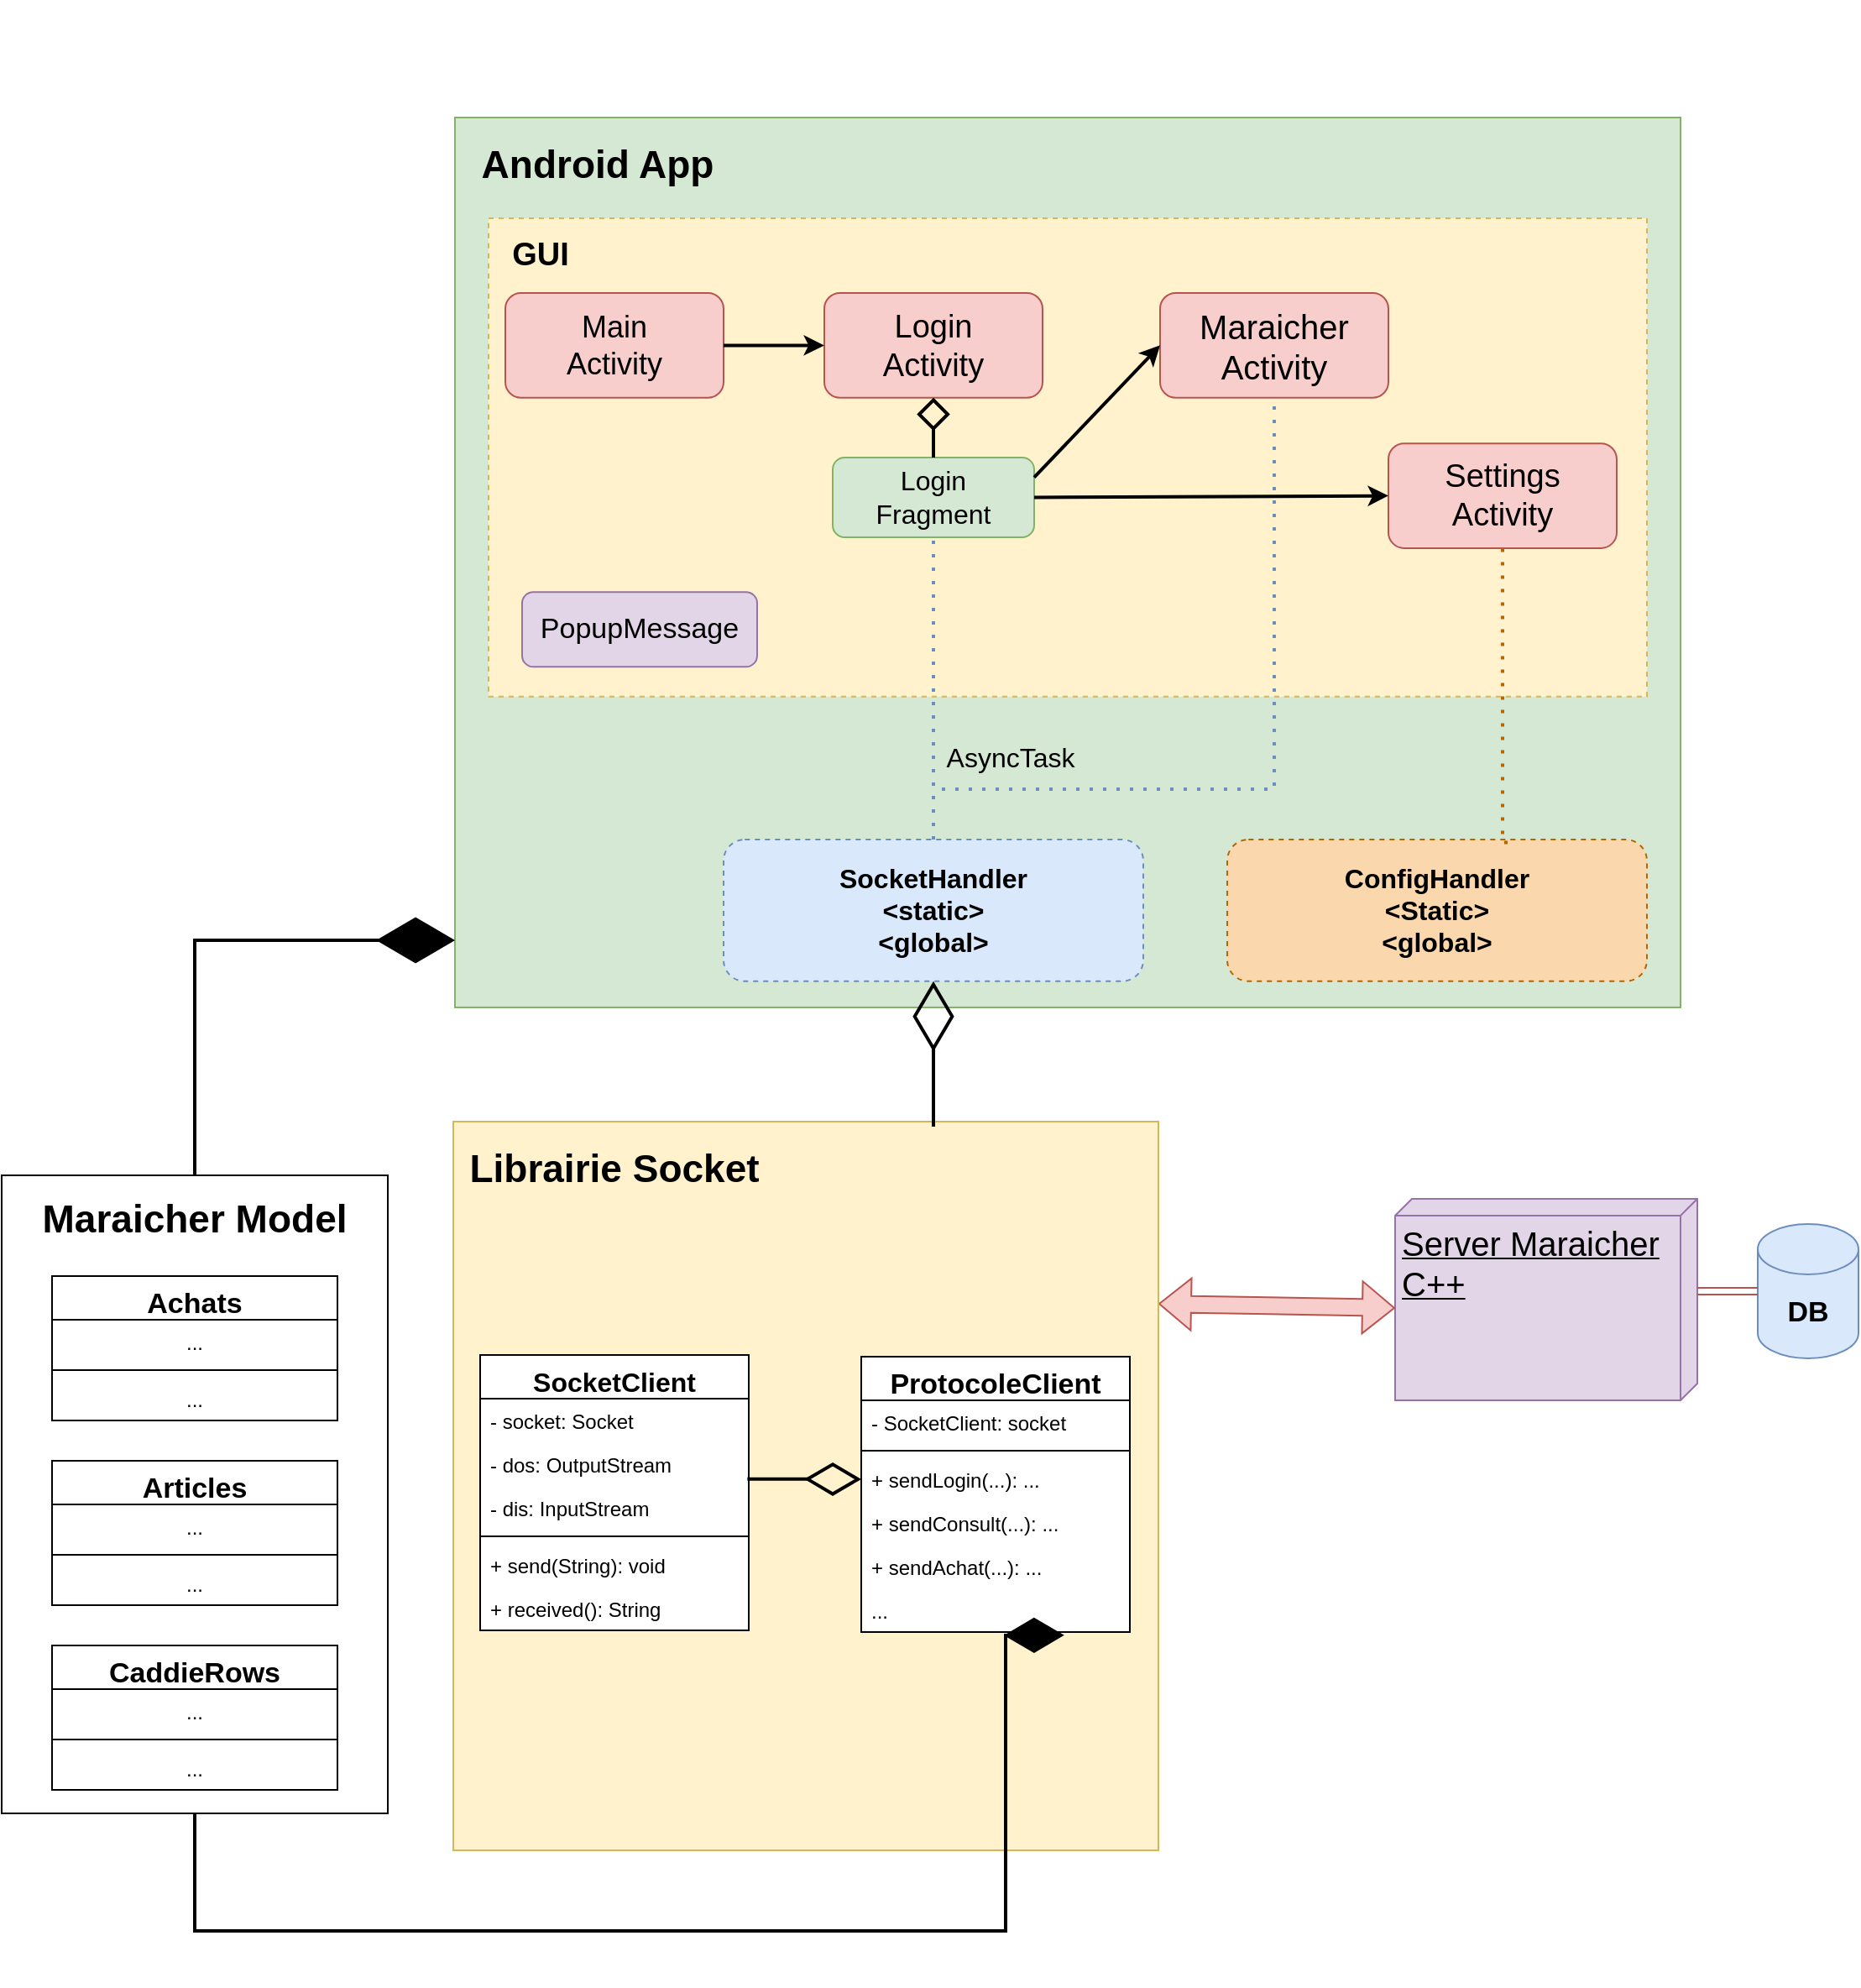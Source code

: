 <mxfile version="23.0.1" type="device">
  <diagram name="Page-1" id="jIR4Ddwty0K2tTNy6y3j">
    <mxGraphModel dx="2062" dy="1802" grid="1" gridSize="10" guides="1" tooltips="1" connect="1" arrows="1" fold="1" page="1" pageScale="1" pageWidth="827" pageHeight="1169" math="0" shadow="0">
      <root>
        <mxCell id="0" />
        <mxCell id="1" parent="0" />
        <mxCell id="7cdOygx7S8zjJ3ZrRQFf-3" value="" style="group;fillColor=none;" parent="1" vertex="1" connectable="0">
          <mxGeometry x="-60" y="-120" width="730" height="650" as="geometry" />
        </mxCell>
        <mxCell id="7cdOygx7S8zjJ3ZrRQFf-1" value="" style="rounded=0;whiteSpace=wrap;html=1;fillColor=#d5e8d4;strokeColor=#82b366;" parent="7cdOygx7S8zjJ3ZrRQFf-3" vertex="1">
          <mxGeometry y="70" width="730" height="530" as="geometry" />
        </mxCell>
        <mxCell id="7cdOygx7S8zjJ3ZrRQFf-4" value="&lt;span style=&quot;font-size: 23px;&quot;&gt;&lt;font style=&quot;font-size: 23px;&quot;&gt;Android App&lt;/font&gt;&lt;/span&gt;" style="text;html=1;strokeColor=none;fillColor=none;align=center;verticalAlign=middle;whiteSpace=wrap;rounded=0;fontStyle=1;fontSize=23;" parent="7cdOygx7S8zjJ3ZrRQFf-3" vertex="1">
          <mxGeometry y="75.005" width="170" height="45.134" as="geometry" />
        </mxCell>
        <mxCell id="7cdOygx7S8zjJ3ZrRQFf-47" value="&lt;b style=&quot;font-size: 16px;&quot;&gt;SocketHandler&lt;br&gt;&amp;lt;static&amp;gt;&lt;br&gt;&amp;lt;global&amp;gt;&lt;br&gt;&lt;/b&gt;" style="rounded=1;whiteSpace=wrap;html=1;fillColor=#dae8fc;strokeColor=#6c8ebf;dashed=1;" parent="7cdOygx7S8zjJ3ZrRQFf-3" vertex="1">
          <mxGeometry x="160" y="500.005" width="250" height="84.402" as="geometry" />
        </mxCell>
        <mxCell id="7cdOygx7S8zjJ3ZrRQFf-72" value="" style="group" parent="7cdOygx7S8zjJ3ZrRQFf-3" vertex="1" connectable="0">
          <mxGeometry x="20" y="130.002" width="690" height="320.548" as="geometry" />
        </mxCell>
        <mxCell id="7cdOygx7S8zjJ3ZrRQFf-71" value="" style="rounded=0;whiteSpace=wrap;html=1;fillColor=#fff2cc;strokeColor=#d6b656;dashed=1;" parent="7cdOygx7S8zjJ3ZrRQFf-72" vertex="1">
          <mxGeometry width="690" height="284.932" as="geometry" />
        </mxCell>
        <mxCell id="7cdOygx7S8zjJ3ZrRQFf-70" value="&lt;b style=&quot;border-color: var(--border-color);&quot;&gt;&lt;font style=&quot;font-size: 19px;&quot;&gt;GUI&lt;/font&gt;&lt;/b&gt;" style="text;html=1;strokeColor=none;fillColor=none;align=center;verticalAlign=middle;whiteSpace=wrap;rounded=0;" parent="7cdOygx7S8zjJ3ZrRQFf-72" vertex="1">
          <mxGeometry y="8.904" width="62.26" height="26.712" as="geometry" />
        </mxCell>
        <mxCell id="7cdOygx7S8zjJ3ZrRQFf-73" value="&lt;font style=&quot;font-size: 19px;&quot;&gt;Login&lt;br&gt;Activity&lt;/font&gt;" style="rounded=1;whiteSpace=wrap;html=1;fillColor=#f8cecc;strokeColor=#b85450;" parent="7cdOygx7S8zjJ3ZrRQFf-72" vertex="1">
          <mxGeometry x="200" y="44.521" width="130" height="62.329" as="geometry" />
        </mxCell>
        <mxCell id="7cdOygx7S8zjJ3ZrRQFf-74" value="&lt;font style=&quot;font-size: 16px;&quot;&gt;Login&lt;br&gt;Fragment&lt;/font&gt;" style="rounded=1;whiteSpace=wrap;html=1;fillColor=#d5e8d4;strokeColor=#82b366;" parent="7cdOygx7S8zjJ3ZrRQFf-72" vertex="1">
          <mxGeometry x="205" y="142.47" width="120" height="47.53" as="geometry" />
        </mxCell>
        <mxCell id="7cdOygx7S8zjJ3ZrRQFf-75" value="&lt;font style=&quot;font-size: 18px;&quot;&gt;Main&lt;br&gt;Activity&lt;/font&gt;" style="rounded=1;whiteSpace=wrap;html=1;fillColor=#f8cecc;strokeColor=#b85450;" parent="7cdOygx7S8zjJ3ZrRQFf-72" vertex="1">
          <mxGeometry x="10" y="44.521" width="130" height="62.329" as="geometry" />
        </mxCell>
        <mxCell id="7cdOygx7S8zjJ3ZrRQFf-77" value="&lt;font style=&quot;font-size: 19px;&quot;&gt;Settings&lt;br&gt;Activity&lt;/font&gt;" style="rounded=1;whiteSpace=wrap;html=1;fillColor=#f8cecc;strokeColor=#b85450;" parent="7cdOygx7S8zjJ3ZrRQFf-72" vertex="1">
          <mxGeometry x="536" y="134.11" width="136" height="62.329" as="geometry" />
        </mxCell>
        <mxCell id="7cdOygx7S8zjJ3ZrRQFf-78" value="&lt;font style=&quot;font-size: 17px;&quot;&gt;PopupMessage&lt;/font&gt;" style="rounded=1;whiteSpace=wrap;html=1;fillColor=#e1d5e7;strokeColor=#9673a6;" parent="7cdOygx7S8zjJ3ZrRQFf-72" vertex="1">
          <mxGeometry x="20" y="222.603" width="140" height="44.521" as="geometry" />
        </mxCell>
        <mxCell id="7cdOygx7S8zjJ3ZrRQFf-79" value="" style="endArrow=classic;html=1;rounded=0;exitX=1;exitY=0.5;exitDx=0;exitDy=0;entryX=0;entryY=0.5;entryDx=0;entryDy=0;strokeWidth=2;" parent="7cdOygx7S8zjJ3ZrRQFf-72" source="7cdOygx7S8zjJ3ZrRQFf-75" target="7cdOygx7S8zjJ3ZrRQFf-73" edge="1">
          <mxGeometry width="50" height="50" relative="1" as="geometry">
            <mxPoint x="-150" y="204.795" as="sourcePoint" />
            <mxPoint x="-100" y="160.274" as="targetPoint" />
          </mxGeometry>
        </mxCell>
        <mxCell id="7cdOygx7S8zjJ3ZrRQFf-81" value="" style="endArrow=none;html=1;rounded=0;exitX=0.5;exitY=1;exitDx=0;exitDy=0;endFill=0;endSize=15;strokeWidth=2;startArrow=diamond;startFill=0;targetPerimeterSpacing=0;jumpSize=5;sourcePerimeterSpacing=15;startSize=15;" parent="7cdOygx7S8zjJ3ZrRQFf-72" source="7cdOygx7S8zjJ3ZrRQFf-73" target="7cdOygx7S8zjJ3ZrRQFf-74" edge="1">
          <mxGeometry width="50" height="50" relative="1" as="geometry">
            <mxPoint x="220" y="124.658" as="sourcePoint" />
            <mxPoint x="270" y="80.137" as="targetPoint" />
          </mxGeometry>
        </mxCell>
        <mxCell id="7cdOygx7S8zjJ3ZrRQFf-82" value="&lt;font style=&quot;font-size: 20px;&quot;&gt;Maraicher Activity&lt;/font&gt;" style="rounded=1;whiteSpace=wrap;html=1;fillColor=#f8cecc;strokeColor=#b85450;" parent="7cdOygx7S8zjJ3ZrRQFf-72" vertex="1">
          <mxGeometry x="400" y="44.521" width="136" height="62.329" as="geometry" />
        </mxCell>
        <mxCell id="7cdOygx7S8zjJ3ZrRQFf-84" value="" style="endArrow=classic;html=1;rounded=0;entryX=0;entryY=0.5;entryDx=0;entryDy=0;exitX=1;exitY=0.25;exitDx=0;exitDy=0;strokeWidth=2;" parent="7cdOygx7S8zjJ3ZrRQFf-72" source="7cdOygx7S8zjJ3ZrRQFf-74" target="7cdOygx7S8zjJ3ZrRQFf-82" edge="1">
          <mxGeometry width="50" height="50" relative="1" as="geometry">
            <mxPoint x="120" y="273.356" as="sourcePoint" />
            <mxPoint x="170" y="228.836" as="targetPoint" />
          </mxGeometry>
        </mxCell>
        <mxCell id="7cdOygx7S8zjJ3ZrRQFf-80" value="" style="endArrow=classic;html=1;rounded=0;exitX=1;exitY=0.5;exitDx=0;exitDy=0;entryX=0;entryY=0.5;entryDx=0;entryDy=0;strokeWidth=2;" parent="7cdOygx7S8zjJ3ZrRQFf-72" source="7cdOygx7S8zjJ3ZrRQFf-74" target="7cdOygx7S8zjJ3ZrRQFf-77" edge="1">
          <mxGeometry width="50" height="50" relative="1" as="geometry">
            <mxPoint x="350" y="80.137" as="sourcePoint" />
            <mxPoint x="400" y="35.616" as="targetPoint" />
          </mxGeometry>
        </mxCell>
        <mxCell id="7cdOygx7S8zjJ3ZrRQFf-85" value="" style="endArrow=none;dashed=1;html=1;dashPattern=1 3;strokeWidth=2;rounded=0;entryX=0.5;entryY=1;entryDx=0;entryDy=0;exitX=0.5;exitY=0;exitDx=0;exitDy=0;fillColor=#dae8fc;strokeColor=#6c8ebf;" parent="7cdOygx7S8zjJ3ZrRQFf-3" source="7cdOygx7S8zjJ3ZrRQFf-47" target="7cdOygx7S8zjJ3ZrRQFf-74" edge="1">
          <mxGeometry width="50" height="50" relative="1" as="geometry">
            <mxPoint x="-320" y="480.822" as="sourcePoint" />
            <mxPoint x="-270" y="436.301" as="targetPoint" />
            <Array as="points" />
          </mxGeometry>
        </mxCell>
        <mxCell id="7cdOygx7S8zjJ3ZrRQFf-89" value="&lt;b style=&quot;font-size: 16px;&quot;&gt;ConfigHandler&lt;br&gt;&amp;lt;Static&amp;gt;&lt;br&gt;&amp;lt;global&amp;gt;&lt;br&gt;&lt;/b&gt;" style="rounded=1;whiteSpace=wrap;html=1;fillColor=#fad7ac;strokeColor=#b46504;dashed=1;" parent="7cdOygx7S8zjJ3ZrRQFf-3" vertex="1">
          <mxGeometry x="460" y="500.005" width="250" height="84.402" as="geometry" />
        </mxCell>
        <mxCell id="7cdOygx7S8zjJ3ZrRQFf-90" value="" style="endArrow=none;dashed=1;html=1;dashPattern=1 3;strokeWidth=2;rounded=0;entryX=0.5;entryY=1;entryDx=0;entryDy=0;exitX=0.668;exitY=0.021;exitDx=0;exitDy=0;exitPerimeter=0;edgeStyle=orthogonalEdgeStyle;fillColor=#fad7ac;strokeColor=#b46504;" parent="7cdOygx7S8zjJ3ZrRQFf-3" source="7cdOygx7S8zjJ3ZrRQFf-89" target="7cdOygx7S8zjJ3ZrRQFf-77" edge="1">
          <mxGeometry width="50" height="50" relative="1" as="geometry">
            <mxPoint x="790" y="454.11" as="sourcePoint" />
            <mxPoint x="840" y="409.589" as="targetPoint" />
            <Array as="points">
              <mxPoint x="624" y="502" />
            </Array>
          </mxGeometry>
        </mxCell>
        <mxCell id="XzAT4ZxqAYWgWS8S-Ea1-1" value="&lt;font style=&quot;font-size: 16px;&quot;&gt;AsyncTask&lt;/font&gt;" style="text;strokeColor=none;align=center;fillColor=none;html=1;verticalAlign=middle;whiteSpace=wrap;rounded=0;" parent="7cdOygx7S8zjJ3ZrRQFf-3" vertex="1">
          <mxGeometry x="301" y="435.55" width="60" height="30" as="geometry" />
        </mxCell>
        <mxCell id="7cdOygx7S8zjJ3ZrRQFf-8" value="&lt;font style=&quot;font-size: 20px;&quot;&gt;Server Maraicher C++&lt;/font&gt;" style="verticalAlign=top;align=left;spacingTop=8;spacingLeft=2;spacingRight=12;shape=cube;size=10;direction=south;fontStyle=4;html=1;whiteSpace=wrap;fillColor=#e1d5e7;strokeColor=#9673a6;" parent="1" vertex="1">
          <mxGeometry x="500" y="594" width="180" height="120" as="geometry" />
        </mxCell>
        <mxCell id="7cdOygx7S8zjJ3ZrRQFf-9" value="&lt;b&gt;&lt;font style=&quot;font-size: 17px;&quot;&gt;DB&lt;/font&gt;&lt;/b&gt;" style="shape=cylinder3;whiteSpace=wrap;html=1;boundedLbl=1;backgroundOutline=1;size=15;fillColor=#dae8fc;strokeColor=#6c8ebf;" parent="1" vertex="1">
          <mxGeometry x="716" y="609" width="60" height="80" as="geometry" />
        </mxCell>
        <mxCell id="7cdOygx7S8zjJ3ZrRQFf-87" value="" style="endArrow=none;dashed=1;html=1;dashPattern=1 3;strokeWidth=2;rounded=0;entryX=0.5;entryY=1;entryDx=0;entryDy=0;fillColor=#dae8fc;strokeColor=#6c8ebf;edgeStyle=orthogonalEdgeStyle;" parent="1" target="7cdOygx7S8zjJ3ZrRQFf-82" edge="1">
          <mxGeometry width="50" height="50" relative="1" as="geometry">
            <mxPoint x="230" y="350" as="sourcePoint" />
            <mxPoint x="770" y="180" as="targetPoint" />
            <Array as="points">
              <mxPoint x="230" y="350" />
              <mxPoint x="428" y="350" />
            </Array>
          </mxGeometry>
        </mxCell>
        <mxCell id="7cdOygx7S8zjJ3ZrRQFf-10" value="" style="endArrow=classic;startArrow=classic;html=1;rounded=0;exitX=0;exitY=0;exitDx=55;exitDy=0;exitPerimeter=0;entryX=0;entryY=0.5;entryDx=0;entryDy=0;entryPerimeter=0;shape=link;fillColor=#f8cecc;strokeColor=#b85450;" parent="1" source="7cdOygx7S8zjJ3ZrRQFf-8" target="7cdOygx7S8zjJ3ZrRQFf-9" edge="1">
          <mxGeometry width="100" height="100" relative="1" as="geometry">
            <mxPoint x="710" y="840" as="sourcePoint" />
            <mxPoint x="810" y="740" as="targetPoint" />
          </mxGeometry>
        </mxCell>
        <mxCell id="7cdOygx7S8zjJ3ZrRQFf-11" value="" style="endArrow=classic;startArrow=classic;html=1;rounded=0;exitX=1;exitY=0.25;exitDx=0;exitDy=0;entryX=0;entryY=0;entryDx=65;entryDy=180;entryPerimeter=0;shape=flexArrow;fillColor=#f8cecc;strokeColor=#b85450;" parent="1" source="7cdOygx7S8zjJ3ZrRQFf-5" target="7cdOygx7S8zjJ3ZrRQFf-8" edge="1">
          <mxGeometry width="100" height="100" relative="1" as="geometry">
            <mxPoint x="530" y="860" as="sourcePoint" />
            <mxPoint x="630" y="760" as="targetPoint" />
          </mxGeometry>
        </mxCell>
        <mxCell id="7cdOygx7S8zjJ3ZrRQFf-12" value="" style="group;dashed=1;" parent="1" vertex="1" connectable="0">
          <mxGeometry x="-61" y="548" width="420" height="434" as="geometry" />
        </mxCell>
        <mxCell id="7cdOygx7S8zjJ3ZrRQFf-5" value="" style="rounded=0;whiteSpace=wrap;html=1;fillColor=#fff2cc;strokeColor=#d6b656;" parent="7cdOygx7S8zjJ3ZrRQFf-12" vertex="1">
          <mxGeometry width="420" height="434" as="geometry" />
        </mxCell>
        <mxCell id="7cdOygx7S8zjJ3ZrRQFf-6" value="Librairie Socket" style="text;html=1;strokeColor=none;fillColor=none;align=center;verticalAlign=middle;whiteSpace=wrap;rounded=0;fontStyle=1;fontSize=23;" parent="7cdOygx7S8zjJ3ZrRQFf-12" vertex="1">
          <mxGeometry x="6" y="5.42" width="180" height="44.58" as="geometry" />
        </mxCell>
        <mxCell id="7cdOygx7S8zjJ3ZrRQFf-25" value="" style="group" parent="7cdOygx7S8zjJ3ZrRQFf-12" vertex="1" connectable="0">
          <mxGeometry x="16" y="139" width="160" height="164" as="geometry" />
        </mxCell>
        <mxCell id="7cdOygx7S8zjJ3ZrRQFf-23" value="" style="rounded=0;whiteSpace=wrap;html=1;" parent="7cdOygx7S8zjJ3ZrRQFf-25" vertex="1">
          <mxGeometry width="160" height="164" as="geometry" />
        </mxCell>
        <mxCell id="7cdOygx7S8zjJ3ZrRQFf-15" value="&lt;font style=&quot;font-size: 16px;&quot;&gt;SocketClient&lt;/font&gt;" style="swimlane;fontStyle=1;align=center;verticalAlign=top;childLayout=stackLayout;horizontal=1;startSize=26;horizontalStack=0;resizeParent=1;resizeParentMax=0;resizeLast=0;collapsible=1;marginBottom=0;whiteSpace=wrap;html=1;" parent="7cdOygx7S8zjJ3ZrRQFf-25" vertex="1">
          <mxGeometry width="160" height="164" as="geometry" />
        </mxCell>
        <mxCell id="7cdOygx7S8zjJ3ZrRQFf-16" value="- socket: Socket&amp;nbsp;" style="text;align=left;verticalAlign=top;spacingLeft=4;spacingRight=4;overflow=hidden;rotatable=0;points=[[0,0.5],[1,0.5]];portConstraint=eastwest;whiteSpace=wrap;html=1;" parent="7cdOygx7S8zjJ3ZrRQFf-15" vertex="1">
          <mxGeometry y="26" width="160" height="26" as="geometry" />
        </mxCell>
        <mxCell id="7cdOygx7S8zjJ3ZrRQFf-19" value="-&amp;nbsp;dos: OutputStream&amp;nbsp;" style="text;strokeColor=none;fillColor=none;align=left;verticalAlign=top;spacingLeft=4;spacingRight=4;overflow=hidden;rotatable=0;points=[[0,0.5],[1,0.5]];portConstraint=eastwest;whiteSpace=wrap;html=1;" parent="7cdOygx7S8zjJ3ZrRQFf-15" vertex="1">
          <mxGeometry y="52" width="160" height="26" as="geometry" />
        </mxCell>
        <mxCell id="7cdOygx7S8zjJ3ZrRQFf-20" value="- dis: InputStream" style="text;strokeColor=none;fillColor=none;align=left;verticalAlign=top;spacingLeft=4;spacingRight=4;overflow=hidden;rotatable=0;points=[[0,0.5],[1,0.5]];portConstraint=eastwest;whiteSpace=wrap;html=1;" parent="7cdOygx7S8zjJ3ZrRQFf-15" vertex="1">
          <mxGeometry y="78" width="160" height="26" as="geometry" />
        </mxCell>
        <mxCell id="7cdOygx7S8zjJ3ZrRQFf-17" value="" style="line;strokeWidth=1;fillColor=none;align=left;verticalAlign=middle;spacingTop=-1;spacingLeft=3;spacingRight=3;rotatable=0;labelPosition=right;points=[];portConstraint=eastwest;strokeColor=inherit;" parent="7cdOygx7S8zjJ3ZrRQFf-15" vertex="1">
          <mxGeometry y="104" width="160" height="8" as="geometry" />
        </mxCell>
        <mxCell id="7cdOygx7S8zjJ3ZrRQFf-18" value="+ send(String): void" style="text;strokeColor=none;fillColor=none;align=left;verticalAlign=top;spacingLeft=4;spacingRight=4;overflow=hidden;rotatable=0;points=[[0,0.5],[1,0.5]];portConstraint=eastwest;whiteSpace=wrap;html=1;" parent="7cdOygx7S8zjJ3ZrRQFf-15" vertex="1">
          <mxGeometry y="112" width="160" height="26" as="geometry" />
        </mxCell>
        <mxCell id="7cdOygx7S8zjJ3ZrRQFf-21" value="+ received(): String" style="text;strokeColor=none;fillColor=none;align=left;verticalAlign=top;spacingLeft=4;spacingRight=4;overflow=hidden;rotatable=0;points=[[0,0.5],[1,0.5]];portConstraint=eastwest;whiteSpace=wrap;html=1;" parent="7cdOygx7S8zjJ3ZrRQFf-15" vertex="1">
          <mxGeometry y="138" width="160" height="26" as="geometry" />
        </mxCell>
        <mxCell id="7cdOygx7S8zjJ3ZrRQFf-33" value="" style="group" parent="7cdOygx7S8zjJ3ZrRQFf-12" vertex="1" connectable="0">
          <mxGeometry x="243" y="140" width="160" height="164" as="geometry" />
        </mxCell>
        <mxCell id="7cdOygx7S8zjJ3ZrRQFf-34" value="" style="rounded=0;whiteSpace=wrap;html=1;" parent="7cdOygx7S8zjJ3ZrRQFf-33" vertex="1">
          <mxGeometry width="160" height="164" as="geometry" />
        </mxCell>
        <mxCell id="7cdOygx7S8zjJ3ZrRQFf-35" value="&lt;font style=&quot;font-size: 17px;&quot;&gt;ProtocoleClient&lt;/font&gt;" style="swimlane;fontStyle=1;align=center;verticalAlign=top;childLayout=stackLayout;horizontal=1;startSize=26;horizontalStack=0;resizeParent=1;resizeParentMax=0;resizeLast=0;collapsible=1;marginBottom=0;whiteSpace=wrap;html=1;" parent="7cdOygx7S8zjJ3ZrRQFf-33" vertex="1">
          <mxGeometry width="160" height="164" as="geometry" />
        </mxCell>
        <mxCell id="7cdOygx7S8zjJ3ZrRQFf-36" value="- SocketClient: socket&amp;nbsp;" style="text;align=left;verticalAlign=top;spacingLeft=4;spacingRight=4;overflow=hidden;rotatable=0;points=[[0,0.5],[1,0.5]];portConstraint=eastwest;whiteSpace=wrap;html=1;" parent="7cdOygx7S8zjJ3ZrRQFf-35" vertex="1">
          <mxGeometry y="26" width="160" height="26" as="geometry" />
        </mxCell>
        <mxCell id="7cdOygx7S8zjJ3ZrRQFf-39" value="" style="line;strokeWidth=1;fillColor=none;align=left;verticalAlign=middle;spacingTop=-1;spacingLeft=3;spacingRight=3;rotatable=0;labelPosition=right;points=[];portConstraint=eastwest;strokeColor=inherit;" parent="7cdOygx7S8zjJ3ZrRQFf-35" vertex="1">
          <mxGeometry y="52" width="160" height="8" as="geometry" />
        </mxCell>
        <mxCell id="7cdOygx7S8zjJ3ZrRQFf-40" value="+ sendLogin(...): ..." style="text;strokeColor=none;fillColor=none;align=left;verticalAlign=top;spacingLeft=4;spacingRight=4;overflow=hidden;rotatable=0;points=[[0,0.5],[1,0.5]];portConstraint=eastwest;whiteSpace=wrap;html=1;" parent="7cdOygx7S8zjJ3ZrRQFf-35" vertex="1">
          <mxGeometry y="60" width="160" height="26" as="geometry" />
        </mxCell>
        <mxCell id="7cdOygx7S8zjJ3ZrRQFf-41" value="+ sendConsult(...): ..." style="text;strokeColor=none;fillColor=none;align=left;verticalAlign=top;spacingLeft=4;spacingRight=4;overflow=hidden;rotatable=0;points=[[0,0.5],[1,0.5]];portConstraint=eastwest;whiteSpace=wrap;html=1;" parent="7cdOygx7S8zjJ3ZrRQFf-35" vertex="1">
          <mxGeometry y="86" width="160" height="26" as="geometry" />
        </mxCell>
        <mxCell id="7cdOygx7S8zjJ3ZrRQFf-42" value="+ sendAchat(...): ..." style="text;strokeColor=none;fillColor=none;align=left;verticalAlign=top;spacingLeft=4;spacingRight=4;overflow=hidden;rotatable=0;points=[[0,0.5],[1,0.5]];portConstraint=eastwest;whiteSpace=wrap;html=1;" parent="7cdOygx7S8zjJ3ZrRQFf-35" vertex="1">
          <mxGeometry y="112" width="160" height="26" as="geometry" />
        </mxCell>
        <mxCell id="7cdOygx7S8zjJ3ZrRQFf-43" value="..." style="text;strokeColor=none;fillColor=none;align=left;verticalAlign=top;spacingLeft=4;spacingRight=4;overflow=hidden;rotatable=0;points=[[0,0.5],[1,0.5]];portConstraint=eastwest;whiteSpace=wrap;html=1;" parent="7cdOygx7S8zjJ3ZrRQFf-35" vertex="1">
          <mxGeometry y="138" width="160" height="26" as="geometry" />
        </mxCell>
        <mxCell id="7cdOygx7S8zjJ3ZrRQFf-45" value="" style="endArrow=diamondThin;html=1;rounded=0;exitX=0.995;exitY=-0.159;exitDx=0;exitDy=0;exitPerimeter=0;entryX=0;entryY=0.5;entryDx=0;entryDy=0;endFill=0;endSize=28;strokeWidth=2;" parent="7cdOygx7S8zjJ3ZrRQFf-12" source="7cdOygx7S8zjJ3ZrRQFf-20" target="7cdOygx7S8zjJ3ZrRQFf-40" edge="1">
          <mxGeometry width="50" height="50" relative="1" as="geometry">
            <mxPoint x="180" y="330" as="sourcePoint" />
            <mxPoint x="230" y="280" as="targetPoint" />
          </mxGeometry>
        </mxCell>
        <mxCell id="7cdOygx7S8zjJ3ZrRQFf-50" value="" style="endArrow=diamondThin;html=1;rounded=0;entryX=0.5;entryY=1;entryDx=0;entryDy=0;exitX=0.681;exitY=0.002;exitDx=0;exitDy=0;edgeStyle=orthogonalEdgeStyle;endFill=0;endSize=36;strokeWidth=2;exitPerimeter=0;" parent="1" source="7cdOygx7S8zjJ3ZrRQFf-5" target="7cdOygx7S8zjJ3ZrRQFf-47" edge="1">
          <mxGeometry width="50" height="50" relative="1" as="geometry">
            <mxPoint x="40" y="530" as="sourcePoint" />
            <mxPoint x="90" y="480" as="targetPoint" />
            <Array as="points">
              <mxPoint x="225" y="551" />
            </Array>
          </mxGeometry>
        </mxCell>
        <mxCell id="7cdOygx7S8zjJ3ZrRQFf-54" value="" style="group" parent="1" vertex="1" connectable="0">
          <mxGeometry x="-330" y="580" width="230" height="380" as="geometry" />
        </mxCell>
        <mxCell id="7cdOygx7S8zjJ3ZrRQFf-51" value="" style="rounded=0;whiteSpace=wrap;html=1;" parent="7cdOygx7S8zjJ3ZrRQFf-54" vertex="1">
          <mxGeometry width="230" height="380" as="geometry" />
        </mxCell>
        <mxCell id="7cdOygx7S8zjJ3ZrRQFf-53" value="Maraicher Model" style="text;html=1;strokeColor=none;fillColor=none;align=center;verticalAlign=middle;whiteSpace=wrap;rounded=0;fontStyle=1;fontSize=23;" parent="7cdOygx7S8zjJ3ZrRQFf-54" vertex="1">
          <mxGeometry x="5" y="6" width="220" height="40" as="geometry" />
        </mxCell>
        <mxCell id="7cdOygx7S8zjJ3ZrRQFf-55" value="&lt;font style=&quot;font-size: 17px;&quot;&gt;Achats&lt;/font&gt;" style="swimlane;fontStyle=1;align=center;verticalAlign=top;childLayout=stackLayout;horizontal=1;startSize=26;horizontalStack=0;resizeParent=1;resizeParentMax=0;resizeLast=0;collapsible=1;marginBottom=0;whiteSpace=wrap;html=1;" parent="7cdOygx7S8zjJ3ZrRQFf-54" vertex="1">
          <mxGeometry x="29.999" y="60" width="170" height="86" as="geometry" />
        </mxCell>
        <mxCell id="7cdOygx7S8zjJ3ZrRQFf-56" value="..." style="text;strokeColor=none;fillColor=none;align=center;verticalAlign=top;spacingLeft=4;spacingRight=4;overflow=hidden;rotatable=0;points=[[0,0.5],[1,0.5]];portConstraint=eastwest;whiteSpace=wrap;html=1;" parent="7cdOygx7S8zjJ3ZrRQFf-55" vertex="1">
          <mxGeometry y="26" width="170" height="26" as="geometry" />
        </mxCell>
        <mxCell id="7cdOygx7S8zjJ3ZrRQFf-57" value="" style="line;strokeWidth=1;fillColor=none;align=left;verticalAlign=middle;spacingTop=-1;spacingLeft=3;spacingRight=3;rotatable=0;labelPosition=right;points=[];portConstraint=eastwest;strokeColor=inherit;" parent="7cdOygx7S8zjJ3ZrRQFf-55" vertex="1">
          <mxGeometry y="52" width="170" height="8" as="geometry" />
        </mxCell>
        <mxCell id="7cdOygx7S8zjJ3ZrRQFf-58" value="..." style="text;strokeColor=none;fillColor=none;align=center;verticalAlign=top;spacingLeft=4;spacingRight=4;overflow=hidden;rotatable=0;points=[[0,0.5],[1,0.5]];portConstraint=eastwest;whiteSpace=wrap;html=1;" parent="7cdOygx7S8zjJ3ZrRQFf-55" vertex="1">
          <mxGeometry y="60" width="170" height="26" as="geometry" />
        </mxCell>
        <mxCell id="7cdOygx7S8zjJ3ZrRQFf-59" value="&lt;font style=&quot;font-size: 17px;&quot;&gt;Articles&lt;/font&gt;" style="swimlane;fontStyle=1;align=center;verticalAlign=top;childLayout=stackLayout;horizontal=1;startSize=26;horizontalStack=0;resizeParent=1;resizeParentMax=0;resizeLast=0;collapsible=1;marginBottom=0;whiteSpace=wrap;html=1;" parent="7cdOygx7S8zjJ3ZrRQFf-54" vertex="1">
          <mxGeometry x="29.999" y="170" width="170" height="86" as="geometry" />
        </mxCell>
        <mxCell id="7cdOygx7S8zjJ3ZrRQFf-60" value="..." style="text;strokeColor=none;fillColor=none;align=center;verticalAlign=top;spacingLeft=4;spacingRight=4;overflow=hidden;rotatable=0;points=[[0,0.5],[1,0.5]];portConstraint=eastwest;whiteSpace=wrap;html=1;" parent="7cdOygx7S8zjJ3ZrRQFf-59" vertex="1">
          <mxGeometry y="26" width="170" height="26" as="geometry" />
        </mxCell>
        <mxCell id="7cdOygx7S8zjJ3ZrRQFf-61" value="" style="line;strokeWidth=1;fillColor=none;align=left;verticalAlign=middle;spacingTop=-1;spacingLeft=3;spacingRight=3;rotatable=0;labelPosition=right;points=[];portConstraint=eastwest;strokeColor=inherit;" parent="7cdOygx7S8zjJ3ZrRQFf-59" vertex="1">
          <mxGeometry y="52" width="170" height="8" as="geometry" />
        </mxCell>
        <mxCell id="7cdOygx7S8zjJ3ZrRQFf-62" value="..." style="text;strokeColor=none;fillColor=none;align=center;verticalAlign=top;spacingLeft=4;spacingRight=4;overflow=hidden;rotatable=0;points=[[0,0.5],[1,0.5]];portConstraint=eastwest;whiteSpace=wrap;html=1;" parent="7cdOygx7S8zjJ3ZrRQFf-59" vertex="1">
          <mxGeometry y="60" width="170" height="26" as="geometry" />
        </mxCell>
        <mxCell id="7cdOygx7S8zjJ3ZrRQFf-63" value="&lt;font style=&quot;font-size: 17px;&quot;&gt;CaddieRows&lt;/font&gt;" style="swimlane;fontStyle=1;align=center;verticalAlign=top;childLayout=stackLayout;horizontal=1;startSize=26;horizontalStack=0;resizeParent=1;resizeParentMax=0;resizeLast=0;collapsible=1;marginBottom=0;whiteSpace=wrap;html=1;" parent="7cdOygx7S8zjJ3ZrRQFf-54" vertex="1">
          <mxGeometry x="29.999" y="280" width="170" height="86" as="geometry" />
        </mxCell>
        <mxCell id="7cdOygx7S8zjJ3ZrRQFf-64" value="..." style="text;strokeColor=none;fillColor=none;align=center;verticalAlign=top;spacingLeft=4;spacingRight=4;overflow=hidden;rotatable=0;points=[[0,0.5],[1,0.5]];portConstraint=eastwest;whiteSpace=wrap;html=1;" parent="7cdOygx7S8zjJ3ZrRQFf-63" vertex="1">
          <mxGeometry y="26" width="170" height="26" as="geometry" />
        </mxCell>
        <mxCell id="7cdOygx7S8zjJ3ZrRQFf-65" value="" style="line;strokeWidth=1;fillColor=none;align=left;verticalAlign=middle;spacingTop=-1;spacingLeft=3;spacingRight=3;rotatable=0;labelPosition=right;points=[];portConstraint=eastwest;strokeColor=inherit;" parent="7cdOygx7S8zjJ3ZrRQFf-63" vertex="1">
          <mxGeometry y="52" width="170" height="8" as="geometry" />
        </mxCell>
        <mxCell id="7cdOygx7S8zjJ3ZrRQFf-66" value="..." style="text;strokeColor=none;fillColor=none;align=center;verticalAlign=top;spacingLeft=4;spacingRight=4;overflow=hidden;rotatable=0;points=[[0,0.5],[1,0.5]];portConstraint=eastwest;whiteSpace=wrap;html=1;" parent="7cdOygx7S8zjJ3ZrRQFf-63" vertex="1">
          <mxGeometry y="60" width="170" height="26" as="geometry" />
        </mxCell>
        <mxCell id="7cdOygx7S8zjJ3ZrRQFf-67" value="" style="endArrow=none;html=1;rounded=0;entryX=0.5;entryY=1;entryDx=0;entryDy=0;exitX=0.531;exitY=1.077;exitDx=0;exitDy=0;exitPerimeter=0;edgeStyle=orthogonalEdgeStyle;strokeWidth=2;endFill=0;endSize=41;startArrow=diamondThin;startFill=1;startSize=30;" parent="1" source="7cdOygx7S8zjJ3ZrRQFf-43" target="7cdOygx7S8zjJ3ZrRQFf-51" edge="1">
          <mxGeometry width="50" height="50" relative="1" as="geometry">
            <mxPoint x="-370" y="1060" as="sourcePoint" />
            <mxPoint x="-320" y="1010" as="targetPoint" />
            <Array as="points">
              <mxPoint x="268" y="1030" />
              <mxPoint x="-215" y="1030" />
            </Array>
          </mxGeometry>
        </mxCell>
        <mxCell id="7cdOygx7S8zjJ3ZrRQFf-68" value="" style="endArrow=none;html=1;rounded=0;entryX=0.5;entryY=0;entryDx=0;entryDy=0;edgeStyle=orthogonalEdgeStyle;strokeWidth=2;endFill=0;endSize=41;startArrow=diamondThin;startFill=1;startSize=41;" parent="1" source="7cdOygx7S8zjJ3ZrRQFf-1" target="7cdOygx7S8zjJ3ZrRQFf-51" edge="1">
          <mxGeometry width="50" height="50" relative="1" as="geometry">
            <mxPoint x="-110" y="400" as="sourcePoint" />
            <mxPoint x="-500" y="430" as="targetPoint" />
            <Array as="points">
              <mxPoint x="-215" y="440" />
            </Array>
          </mxGeometry>
        </mxCell>
      </root>
    </mxGraphModel>
  </diagram>
</mxfile>
